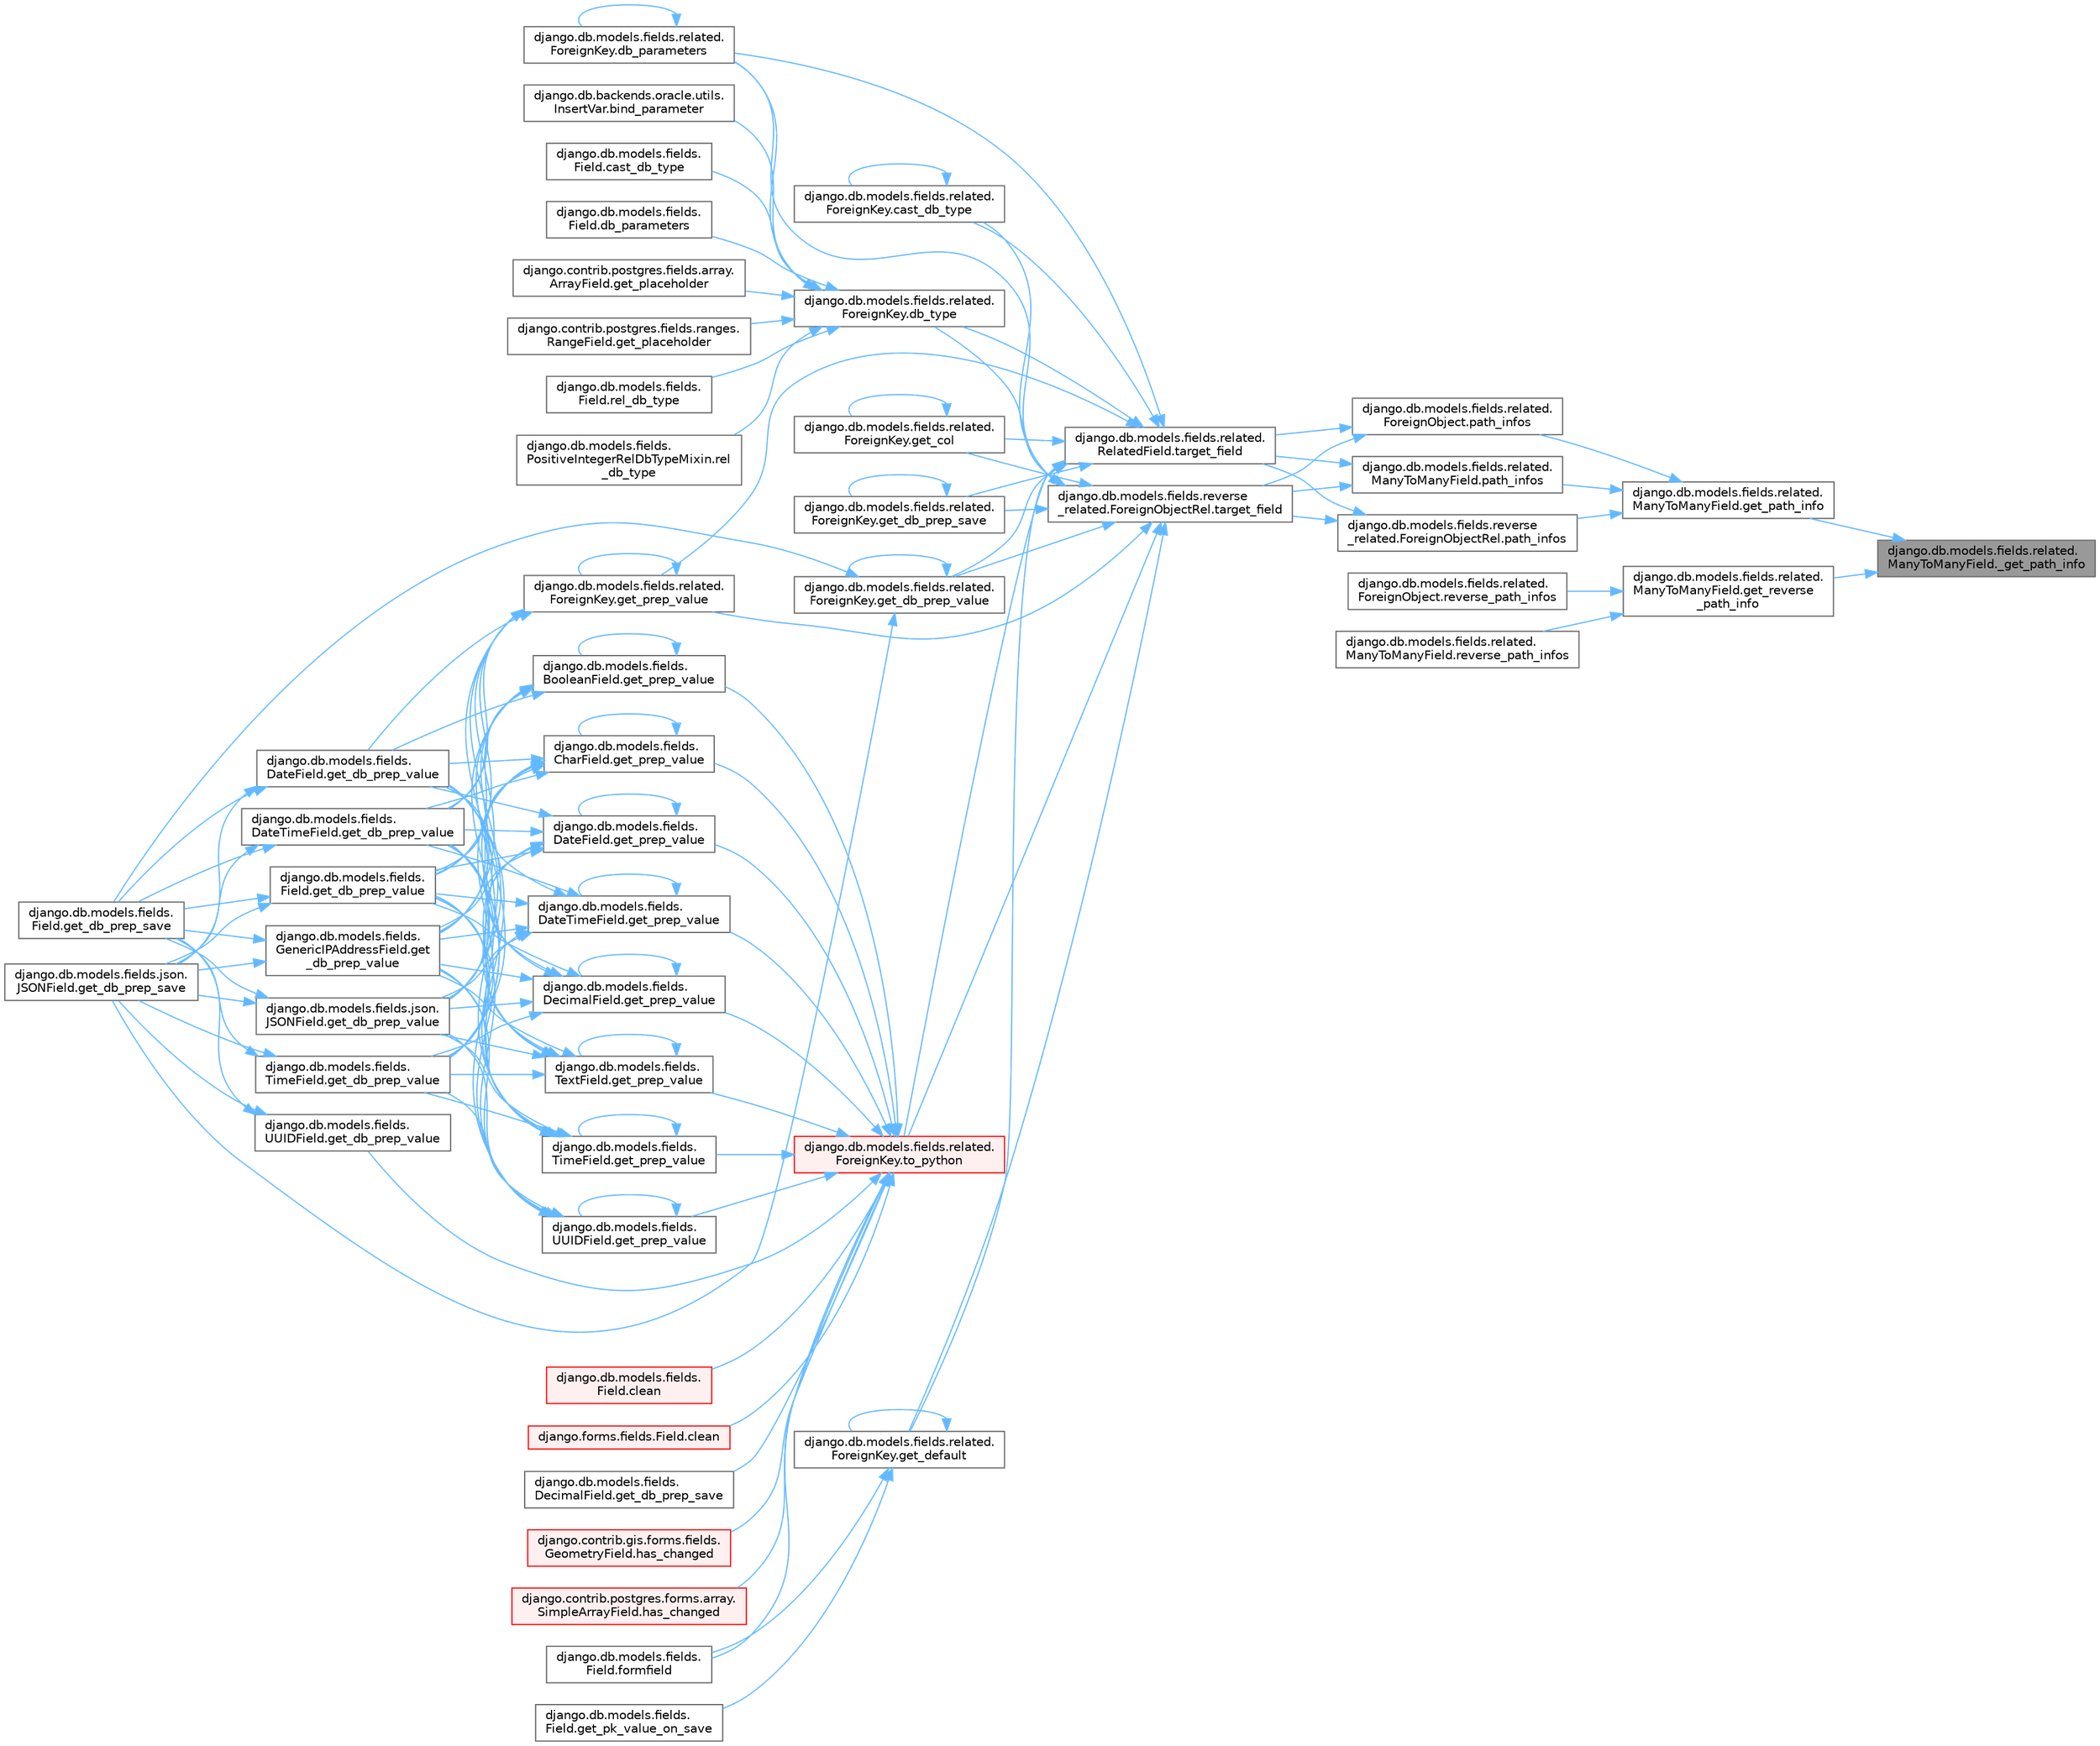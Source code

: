 digraph "django.db.models.fields.related.ManyToManyField._get_path_info"
{
 // LATEX_PDF_SIZE
  bgcolor="transparent";
  edge [fontname=Helvetica,fontsize=10,labelfontname=Helvetica,labelfontsize=10];
  node [fontname=Helvetica,fontsize=10,shape=box,height=0.2,width=0.4];
  rankdir="RL";
  Node1 [id="Node000001",label="django.db.models.fields.related.\lManyToManyField._get_path_info",height=0.2,width=0.4,color="gray40", fillcolor="grey60", style="filled", fontcolor="black",tooltip=" "];
  Node1 -> Node2 [id="edge1_Node000001_Node000002",dir="back",color="steelblue1",style="solid",tooltip=" "];
  Node2 [id="Node000002",label="django.db.models.fields.related.\lManyToManyField.get_path_info",height=0.2,width=0.4,color="grey40", fillcolor="white", style="filled",URL="$classdjango_1_1db_1_1models_1_1fields_1_1related_1_1_many_to_many_field.html#a00b5e442f42e9909a126bc144031f407",tooltip=" "];
  Node2 -> Node3 [id="edge2_Node000002_Node000003",dir="back",color="steelblue1",style="solid",tooltip=" "];
  Node3 [id="Node000003",label="django.db.models.fields.related.\lForeignObject.path_infos",height=0.2,width=0.4,color="grey40", fillcolor="white", style="filled",URL="$classdjango_1_1db_1_1models_1_1fields_1_1related_1_1_foreign_object.html#ac56ab05ff73c3c6f75ac759097d4fda3",tooltip=" "];
  Node3 -> Node4 [id="edge3_Node000003_Node000004",dir="back",color="steelblue1",style="solid",tooltip=" "];
  Node4 [id="Node000004",label="django.db.models.fields.related.\lRelatedField.target_field",height=0.2,width=0.4,color="grey40", fillcolor="white", style="filled",URL="$classdjango_1_1db_1_1models_1_1fields_1_1related_1_1_related_field.html#a029cbf99ddd23283da034c80861467df",tooltip=" "];
  Node4 -> Node5 [id="edge4_Node000004_Node000005",dir="back",color="steelblue1",style="solid",tooltip=" "];
  Node5 [id="Node000005",label="django.db.models.fields.related.\lForeignKey.cast_db_type",height=0.2,width=0.4,color="grey40", fillcolor="white", style="filled",URL="$classdjango_1_1db_1_1models_1_1fields_1_1related_1_1_foreign_key.html#afa6127a4afad5ad58f3cc095411c807c",tooltip=" "];
  Node5 -> Node5 [id="edge5_Node000005_Node000005",dir="back",color="steelblue1",style="solid",tooltip=" "];
  Node4 -> Node6 [id="edge6_Node000004_Node000006",dir="back",color="steelblue1",style="solid",tooltip=" "];
  Node6 [id="Node000006",label="django.db.models.fields.related.\lForeignKey.db_parameters",height=0.2,width=0.4,color="grey40", fillcolor="white", style="filled",URL="$classdjango_1_1db_1_1models_1_1fields_1_1related_1_1_foreign_key.html#a9bb6e97f2ec3c5d303511a5b8f06f372",tooltip=" "];
  Node6 -> Node6 [id="edge7_Node000006_Node000006",dir="back",color="steelblue1",style="solid",tooltip=" "];
  Node4 -> Node7 [id="edge8_Node000004_Node000007",dir="back",color="steelblue1",style="solid",tooltip=" "];
  Node7 [id="Node000007",label="django.db.models.fields.related.\lForeignKey.db_type",height=0.2,width=0.4,color="grey40", fillcolor="white", style="filled",URL="$classdjango_1_1db_1_1models_1_1fields_1_1related_1_1_foreign_key.html#ae18f933ab8dbe059650fbfeb19ceff97",tooltip=" "];
  Node7 -> Node8 [id="edge9_Node000007_Node000008",dir="back",color="steelblue1",style="solid",tooltip=" "];
  Node8 [id="Node000008",label="django.db.backends.oracle.utils.\lInsertVar.bind_parameter",height=0.2,width=0.4,color="grey40", fillcolor="white", style="filled",URL="$classdjango_1_1db_1_1backends_1_1oracle_1_1utils_1_1_insert_var.html#a6a28fbfb5b953ce33e18cecc2d679ae0",tooltip=" "];
  Node7 -> Node9 [id="edge10_Node000007_Node000009",dir="back",color="steelblue1",style="solid",tooltip=" "];
  Node9 [id="Node000009",label="django.db.models.fields.\lField.cast_db_type",height=0.2,width=0.4,color="grey40", fillcolor="white", style="filled",URL="$classdjango_1_1db_1_1models_1_1fields_1_1_field.html#a1e68c1fb7ad84a2f313ff88c79c9a094",tooltip=" "];
  Node7 -> Node10 [id="edge11_Node000007_Node000010",dir="back",color="steelblue1",style="solid",tooltip=" "];
  Node10 [id="Node000010",label="django.db.models.fields.\lField.db_parameters",height=0.2,width=0.4,color="grey40", fillcolor="white", style="filled",URL="$classdjango_1_1db_1_1models_1_1fields_1_1_field.html#a19d09ceca32fdb237ec7737d9c1c0374",tooltip=" "];
  Node7 -> Node6 [id="edge12_Node000007_Node000006",dir="back",color="steelblue1",style="solid",tooltip=" "];
  Node7 -> Node11 [id="edge13_Node000007_Node000011",dir="back",color="steelblue1",style="solid",tooltip=" "];
  Node11 [id="Node000011",label="django.contrib.postgres.fields.array.\lArrayField.get_placeholder",height=0.2,width=0.4,color="grey40", fillcolor="white", style="filled",URL="$classdjango_1_1contrib_1_1postgres_1_1fields_1_1array_1_1_array_field.html#ad9cd434b57888afa1eed280bee05e731",tooltip=" "];
  Node7 -> Node12 [id="edge14_Node000007_Node000012",dir="back",color="steelblue1",style="solid",tooltip=" "];
  Node12 [id="Node000012",label="django.contrib.postgres.fields.ranges.\lRangeField.get_placeholder",height=0.2,width=0.4,color="grey40", fillcolor="white", style="filled",URL="$classdjango_1_1contrib_1_1postgres_1_1fields_1_1ranges_1_1_range_field.html#a83b2e6d873b86981d8e9127a47577b23",tooltip=" "];
  Node7 -> Node13 [id="edge15_Node000007_Node000013",dir="back",color="steelblue1",style="solid",tooltip=" "];
  Node13 [id="Node000013",label="django.db.models.fields.\lField.rel_db_type",height=0.2,width=0.4,color="grey40", fillcolor="white", style="filled",URL="$classdjango_1_1db_1_1models_1_1fields_1_1_field.html#a4a4dd7ca21dbe339ae3a8d043d4bb14c",tooltip=" "];
  Node7 -> Node14 [id="edge16_Node000007_Node000014",dir="back",color="steelblue1",style="solid",tooltip=" "];
  Node14 [id="Node000014",label="django.db.models.fields.\lPositiveIntegerRelDbTypeMixin.rel\l_db_type",height=0.2,width=0.4,color="grey40", fillcolor="white", style="filled",URL="$classdjango_1_1db_1_1models_1_1fields_1_1_positive_integer_rel_db_type_mixin.html#adc2e4fd7a7ddc7f72160d59f8743a864",tooltip=" "];
  Node4 -> Node15 [id="edge17_Node000004_Node000015",dir="back",color="steelblue1",style="solid",tooltip=" "];
  Node15 [id="Node000015",label="django.db.models.fields.related.\lForeignKey.get_col",height=0.2,width=0.4,color="grey40", fillcolor="white", style="filled",URL="$classdjango_1_1db_1_1models_1_1fields_1_1related_1_1_foreign_key.html#ac25426452a798ecddc7124eeea142235",tooltip=" "];
  Node15 -> Node15 [id="edge18_Node000015_Node000015",dir="back",color="steelblue1",style="solid",tooltip=" "];
  Node4 -> Node16 [id="edge19_Node000004_Node000016",dir="back",color="steelblue1",style="solid",tooltip=" "];
  Node16 [id="Node000016",label="django.db.models.fields.related.\lForeignKey.get_db_prep_save",height=0.2,width=0.4,color="grey40", fillcolor="white", style="filled",URL="$classdjango_1_1db_1_1models_1_1fields_1_1related_1_1_foreign_key.html#a834be582dca2f9e9f9f76175e85784b8",tooltip=" "];
  Node16 -> Node16 [id="edge20_Node000016_Node000016",dir="back",color="steelblue1",style="solid",tooltip=" "];
  Node4 -> Node17 [id="edge21_Node000004_Node000017",dir="back",color="steelblue1",style="solid",tooltip=" "];
  Node17 [id="Node000017",label="django.db.models.fields.related.\lForeignKey.get_db_prep_value",height=0.2,width=0.4,color="grey40", fillcolor="white", style="filled",URL="$classdjango_1_1db_1_1models_1_1fields_1_1related_1_1_foreign_key.html#a969cd73da211d4bd83cb874fd3507e9f",tooltip=" "];
  Node17 -> Node18 [id="edge22_Node000017_Node000018",dir="back",color="steelblue1",style="solid",tooltip=" "];
  Node18 [id="Node000018",label="django.db.models.fields.\lField.get_db_prep_save",height=0.2,width=0.4,color="grey40", fillcolor="white", style="filled",URL="$classdjango_1_1db_1_1models_1_1fields_1_1_field.html#a6ffbf587320e79a62a40af031183c2f2",tooltip=" "];
  Node17 -> Node19 [id="edge23_Node000017_Node000019",dir="back",color="steelblue1",style="solid",tooltip=" "];
  Node19 [id="Node000019",label="django.db.models.fields.json.\lJSONField.get_db_prep_save",height=0.2,width=0.4,color="grey40", fillcolor="white", style="filled",URL="$classdjango_1_1db_1_1models_1_1fields_1_1json_1_1_j_s_o_n_field.html#ab7a67887e20c9c31871531e607b2a133",tooltip=" "];
  Node17 -> Node17 [id="edge24_Node000017_Node000017",dir="back",color="steelblue1",style="solid",tooltip=" "];
  Node4 -> Node20 [id="edge25_Node000004_Node000020",dir="back",color="steelblue1",style="solid",tooltip=" "];
  Node20 [id="Node000020",label="django.db.models.fields.related.\lForeignKey.get_default",height=0.2,width=0.4,color="grey40", fillcolor="white", style="filled",URL="$classdjango_1_1db_1_1models_1_1fields_1_1related_1_1_foreign_key.html#ae5acaba7c9c6c2b46a8ccae9d760d247",tooltip=" "];
  Node20 -> Node21 [id="edge26_Node000020_Node000021",dir="back",color="steelblue1",style="solid",tooltip=" "];
  Node21 [id="Node000021",label="django.db.models.fields.\lField.formfield",height=0.2,width=0.4,color="grey40", fillcolor="white", style="filled",URL="$classdjango_1_1db_1_1models_1_1fields_1_1_field.html#a1822195647a4e308ad17ccbeab6ea120",tooltip=" "];
  Node20 -> Node20 [id="edge27_Node000020_Node000020",dir="back",color="steelblue1",style="solid",tooltip=" "];
  Node20 -> Node22 [id="edge28_Node000020_Node000022",dir="back",color="steelblue1",style="solid",tooltip=" "];
  Node22 [id="Node000022",label="django.db.models.fields.\lField.get_pk_value_on_save",height=0.2,width=0.4,color="grey40", fillcolor="white", style="filled",URL="$classdjango_1_1db_1_1models_1_1fields_1_1_field.html#a245fcb3f231ff99678847ac2c75f7e3f",tooltip=" "];
  Node4 -> Node23 [id="edge29_Node000004_Node000023",dir="back",color="steelblue1",style="solid",tooltip=" "];
  Node23 [id="Node000023",label="django.db.models.fields.related.\lForeignKey.get_prep_value",height=0.2,width=0.4,color="grey40", fillcolor="white", style="filled",URL="$classdjango_1_1db_1_1models_1_1fields_1_1related_1_1_foreign_key.html#a378a951ff4be6f40df598f0b1d4c214e",tooltip=" "];
  Node23 -> Node24 [id="edge30_Node000023_Node000024",dir="back",color="steelblue1",style="solid",tooltip=" "];
  Node24 [id="Node000024",label="django.db.models.fields.\lDateField.get_db_prep_value",height=0.2,width=0.4,color="grey40", fillcolor="white", style="filled",URL="$classdjango_1_1db_1_1models_1_1fields_1_1_date_field.html#ad6d292b396a9f068e57a55dbcce353aa",tooltip=" "];
  Node24 -> Node18 [id="edge31_Node000024_Node000018",dir="back",color="steelblue1",style="solid",tooltip=" "];
  Node24 -> Node19 [id="edge32_Node000024_Node000019",dir="back",color="steelblue1",style="solid",tooltip=" "];
  Node23 -> Node25 [id="edge33_Node000023_Node000025",dir="back",color="steelblue1",style="solid",tooltip=" "];
  Node25 [id="Node000025",label="django.db.models.fields.\lDateTimeField.get_db_prep_value",height=0.2,width=0.4,color="grey40", fillcolor="white", style="filled",URL="$classdjango_1_1db_1_1models_1_1fields_1_1_date_time_field.html#ace937a98f687ea3399d88de4eddec0b8",tooltip=" "];
  Node25 -> Node18 [id="edge34_Node000025_Node000018",dir="back",color="steelblue1",style="solid",tooltip=" "];
  Node25 -> Node19 [id="edge35_Node000025_Node000019",dir="back",color="steelblue1",style="solid",tooltip=" "];
  Node23 -> Node26 [id="edge36_Node000023_Node000026",dir="back",color="steelblue1",style="solid",tooltip=" "];
  Node26 [id="Node000026",label="django.db.models.fields.\lField.get_db_prep_value",height=0.2,width=0.4,color="grey40", fillcolor="white", style="filled",URL="$classdjango_1_1db_1_1models_1_1fields_1_1_field.html#a27b39e33c87cb9d48a2cc249a66459c3",tooltip=" "];
  Node26 -> Node18 [id="edge37_Node000026_Node000018",dir="back",color="steelblue1",style="solid",tooltip=" "];
  Node26 -> Node19 [id="edge38_Node000026_Node000019",dir="back",color="steelblue1",style="solid",tooltip=" "];
  Node23 -> Node27 [id="edge39_Node000023_Node000027",dir="back",color="steelblue1",style="solid",tooltip=" "];
  Node27 [id="Node000027",label="django.db.models.fields.\lGenericIPAddressField.get\l_db_prep_value",height=0.2,width=0.4,color="grey40", fillcolor="white", style="filled",URL="$classdjango_1_1db_1_1models_1_1fields_1_1_generic_i_p_address_field.html#a0833bb7fa4f729102000a775edc0f4a9",tooltip=" "];
  Node27 -> Node18 [id="edge40_Node000027_Node000018",dir="back",color="steelblue1",style="solid",tooltip=" "];
  Node27 -> Node19 [id="edge41_Node000027_Node000019",dir="back",color="steelblue1",style="solid",tooltip=" "];
  Node23 -> Node28 [id="edge42_Node000023_Node000028",dir="back",color="steelblue1",style="solid",tooltip=" "];
  Node28 [id="Node000028",label="django.db.models.fields.json.\lJSONField.get_db_prep_value",height=0.2,width=0.4,color="grey40", fillcolor="white", style="filled",URL="$classdjango_1_1db_1_1models_1_1fields_1_1json_1_1_j_s_o_n_field.html#ad89498c756bc8ae7f6e98ca5b7eb5184",tooltip=" "];
  Node28 -> Node18 [id="edge43_Node000028_Node000018",dir="back",color="steelblue1",style="solid",tooltip=" "];
  Node28 -> Node19 [id="edge44_Node000028_Node000019",dir="back",color="steelblue1",style="solid",tooltip=" "];
  Node23 -> Node29 [id="edge45_Node000023_Node000029",dir="back",color="steelblue1",style="solid",tooltip=" "];
  Node29 [id="Node000029",label="django.db.models.fields.\lTimeField.get_db_prep_value",height=0.2,width=0.4,color="grey40", fillcolor="white", style="filled",URL="$classdjango_1_1db_1_1models_1_1fields_1_1_time_field.html#ac736cd2c62828e3dbee00ff6bae39e84",tooltip=" "];
  Node29 -> Node18 [id="edge46_Node000029_Node000018",dir="back",color="steelblue1",style="solid",tooltip=" "];
  Node29 -> Node19 [id="edge47_Node000029_Node000019",dir="back",color="steelblue1",style="solid",tooltip=" "];
  Node23 -> Node23 [id="edge48_Node000023_Node000023",dir="back",color="steelblue1",style="solid",tooltip=" "];
  Node4 -> Node30 [id="edge49_Node000004_Node000030",dir="back",color="steelblue1",style="solid",tooltip=" "];
  Node30 [id="Node000030",label="django.db.models.fields.related.\lForeignKey.to_python",height=0.2,width=0.4,color="red", fillcolor="#FFF0F0", style="filled",URL="$classdjango_1_1db_1_1models_1_1fields_1_1related_1_1_foreign_key.html#aeb79ec9107f1511eca2fc20b374f1fc1",tooltip=" "];
  Node30 -> Node31 [id="edge50_Node000030_Node000031",dir="back",color="steelblue1",style="solid",tooltip=" "];
  Node31 [id="Node000031",label="django.db.models.fields.\lField.clean",height=0.2,width=0.4,color="red", fillcolor="#FFF0F0", style="filled",URL="$classdjango_1_1db_1_1models_1_1fields_1_1_field.html#a4882fa20e9148ee8315b937e9cea41bf",tooltip=" "];
  Node30 -> Node622 [id="edge51_Node000030_Node000622",dir="back",color="steelblue1",style="solid",tooltip=" "];
  Node622 [id="Node000622",label="django.forms.fields.Field.clean",height=0.2,width=0.4,color="red", fillcolor="#FFF0F0", style="filled",URL="$classdjango_1_1forms_1_1fields_1_1_field.html#aee75acad433887bd31c6f298ebd77195",tooltip=" "];
  Node30 -> Node21 [id="edge52_Node000030_Node000021",dir="back",color="steelblue1",style="solid",tooltip=" "];
  Node30 -> Node3163 [id="edge53_Node000030_Node003163",dir="back",color="steelblue1",style="solid",tooltip=" "];
  Node3163 [id="Node003163",label="django.db.models.fields.\lDecimalField.get_db_prep_save",height=0.2,width=0.4,color="grey40", fillcolor="white", style="filled",URL="$classdjango_1_1db_1_1models_1_1fields_1_1_decimal_field.html#a46667b50c85f0b4a6cb777431017fc3a",tooltip=" "];
  Node30 -> Node3164 [id="edge54_Node000030_Node003164",dir="back",color="steelblue1",style="solid",tooltip=" "];
  Node3164 [id="Node003164",label="django.db.models.fields.\lUUIDField.get_db_prep_value",height=0.2,width=0.4,color="grey40", fillcolor="white", style="filled",URL="$classdjango_1_1db_1_1models_1_1fields_1_1_u_u_i_d_field.html#a386f708cbcae8153a01c6bc4fde97203",tooltip=" "];
  Node3164 -> Node18 [id="edge55_Node003164_Node000018",dir="back",color="steelblue1",style="solid",tooltip=" "];
  Node3164 -> Node19 [id="edge56_Node003164_Node000019",dir="back",color="steelblue1",style="solid",tooltip=" "];
  Node30 -> Node3165 [id="edge57_Node000030_Node003165",dir="back",color="steelblue1",style="solid",tooltip=" "];
  Node3165 [id="Node003165",label="django.db.models.fields.\lBooleanField.get_prep_value",height=0.2,width=0.4,color="grey40", fillcolor="white", style="filled",URL="$classdjango_1_1db_1_1models_1_1fields_1_1_boolean_field.html#a2c76f741d494c42b977fea4db757b224",tooltip=" "];
  Node3165 -> Node24 [id="edge58_Node003165_Node000024",dir="back",color="steelblue1",style="solid",tooltip=" "];
  Node3165 -> Node25 [id="edge59_Node003165_Node000025",dir="back",color="steelblue1",style="solid",tooltip=" "];
  Node3165 -> Node26 [id="edge60_Node003165_Node000026",dir="back",color="steelblue1",style="solid",tooltip=" "];
  Node3165 -> Node27 [id="edge61_Node003165_Node000027",dir="back",color="steelblue1",style="solid",tooltip=" "];
  Node3165 -> Node28 [id="edge62_Node003165_Node000028",dir="back",color="steelblue1",style="solid",tooltip=" "];
  Node3165 -> Node29 [id="edge63_Node003165_Node000029",dir="back",color="steelblue1",style="solid",tooltip=" "];
  Node3165 -> Node3165 [id="edge64_Node003165_Node003165",dir="back",color="steelblue1",style="solid",tooltip=" "];
  Node30 -> Node3166 [id="edge65_Node000030_Node003166",dir="back",color="steelblue1",style="solid",tooltip=" "];
  Node3166 [id="Node003166",label="django.db.models.fields.\lCharField.get_prep_value",height=0.2,width=0.4,color="grey40", fillcolor="white", style="filled",URL="$classdjango_1_1db_1_1models_1_1fields_1_1_char_field.html#a586dde4bef09b94f15ca3b7a3b616a12",tooltip=" "];
  Node3166 -> Node24 [id="edge66_Node003166_Node000024",dir="back",color="steelblue1",style="solid",tooltip=" "];
  Node3166 -> Node25 [id="edge67_Node003166_Node000025",dir="back",color="steelblue1",style="solid",tooltip=" "];
  Node3166 -> Node26 [id="edge68_Node003166_Node000026",dir="back",color="steelblue1",style="solid",tooltip=" "];
  Node3166 -> Node27 [id="edge69_Node003166_Node000027",dir="back",color="steelblue1",style="solid",tooltip=" "];
  Node3166 -> Node28 [id="edge70_Node003166_Node000028",dir="back",color="steelblue1",style="solid",tooltip=" "];
  Node3166 -> Node29 [id="edge71_Node003166_Node000029",dir="back",color="steelblue1",style="solid",tooltip=" "];
  Node3166 -> Node3166 [id="edge72_Node003166_Node003166",dir="back",color="steelblue1",style="solid",tooltip=" "];
  Node30 -> Node3167 [id="edge73_Node000030_Node003167",dir="back",color="steelblue1",style="solid",tooltip=" "];
  Node3167 [id="Node003167",label="django.db.models.fields.\lDateField.get_prep_value",height=0.2,width=0.4,color="grey40", fillcolor="white", style="filled",URL="$classdjango_1_1db_1_1models_1_1fields_1_1_date_field.html#a17fd388efd6c1cc24e4daa2838936247",tooltip=" "];
  Node3167 -> Node24 [id="edge74_Node003167_Node000024",dir="back",color="steelblue1",style="solid",tooltip=" "];
  Node3167 -> Node25 [id="edge75_Node003167_Node000025",dir="back",color="steelblue1",style="solid",tooltip=" "];
  Node3167 -> Node26 [id="edge76_Node003167_Node000026",dir="back",color="steelblue1",style="solid",tooltip=" "];
  Node3167 -> Node27 [id="edge77_Node003167_Node000027",dir="back",color="steelblue1",style="solid",tooltip=" "];
  Node3167 -> Node28 [id="edge78_Node003167_Node000028",dir="back",color="steelblue1",style="solid",tooltip=" "];
  Node3167 -> Node29 [id="edge79_Node003167_Node000029",dir="back",color="steelblue1",style="solid",tooltip=" "];
  Node3167 -> Node3167 [id="edge80_Node003167_Node003167",dir="back",color="steelblue1",style="solid",tooltip=" "];
  Node30 -> Node1893 [id="edge81_Node000030_Node001893",dir="back",color="steelblue1",style="solid",tooltip=" "];
  Node1893 [id="Node001893",label="django.db.models.fields.\lDateTimeField.get_prep_value",height=0.2,width=0.4,color="grey40", fillcolor="white", style="filled",URL="$classdjango_1_1db_1_1models_1_1fields_1_1_date_time_field.html#a96b7b4c4a2af78523ff88dd95ddde877",tooltip=" "];
  Node1893 -> Node24 [id="edge82_Node001893_Node000024",dir="back",color="steelblue1",style="solid",tooltip=" "];
  Node1893 -> Node25 [id="edge83_Node001893_Node000025",dir="back",color="steelblue1",style="solid",tooltip=" "];
  Node1893 -> Node26 [id="edge84_Node001893_Node000026",dir="back",color="steelblue1",style="solid",tooltip=" "];
  Node1893 -> Node27 [id="edge85_Node001893_Node000027",dir="back",color="steelblue1",style="solid",tooltip=" "];
  Node1893 -> Node28 [id="edge86_Node001893_Node000028",dir="back",color="steelblue1",style="solid",tooltip=" "];
  Node1893 -> Node29 [id="edge87_Node001893_Node000029",dir="back",color="steelblue1",style="solid",tooltip=" "];
  Node1893 -> Node1893 [id="edge88_Node001893_Node001893",dir="back",color="steelblue1",style="solid",tooltip=" "];
  Node30 -> Node3168 [id="edge89_Node000030_Node003168",dir="back",color="steelblue1",style="solid",tooltip=" "];
  Node3168 [id="Node003168",label="django.db.models.fields.\lDecimalField.get_prep_value",height=0.2,width=0.4,color="grey40", fillcolor="white", style="filled",URL="$classdjango_1_1db_1_1models_1_1fields_1_1_decimal_field.html#a1d8d3b60ca856194a27f246557cdded5",tooltip=" "];
  Node3168 -> Node24 [id="edge90_Node003168_Node000024",dir="back",color="steelblue1",style="solid",tooltip=" "];
  Node3168 -> Node25 [id="edge91_Node003168_Node000025",dir="back",color="steelblue1",style="solid",tooltip=" "];
  Node3168 -> Node26 [id="edge92_Node003168_Node000026",dir="back",color="steelblue1",style="solid",tooltip=" "];
  Node3168 -> Node27 [id="edge93_Node003168_Node000027",dir="back",color="steelblue1",style="solid",tooltip=" "];
  Node3168 -> Node28 [id="edge94_Node003168_Node000028",dir="back",color="steelblue1",style="solid",tooltip=" "];
  Node3168 -> Node29 [id="edge95_Node003168_Node000029",dir="back",color="steelblue1",style="solid",tooltip=" "];
  Node3168 -> Node3168 [id="edge96_Node003168_Node003168",dir="back",color="steelblue1",style="solid",tooltip=" "];
  Node30 -> Node3169 [id="edge97_Node000030_Node003169",dir="back",color="steelblue1",style="solid",tooltip=" "];
  Node3169 [id="Node003169",label="django.db.models.fields.\lTextField.get_prep_value",height=0.2,width=0.4,color="grey40", fillcolor="white", style="filled",URL="$classdjango_1_1db_1_1models_1_1fields_1_1_text_field.html#aa6f1c919bfc7cb7571f98e02c585ade9",tooltip=" "];
  Node3169 -> Node24 [id="edge98_Node003169_Node000024",dir="back",color="steelblue1",style="solid",tooltip=" "];
  Node3169 -> Node25 [id="edge99_Node003169_Node000025",dir="back",color="steelblue1",style="solid",tooltip=" "];
  Node3169 -> Node26 [id="edge100_Node003169_Node000026",dir="back",color="steelblue1",style="solid",tooltip=" "];
  Node3169 -> Node27 [id="edge101_Node003169_Node000027",dir="back",color="steelblue1",style="solid",tooltip=" "];
  Node3169 -> Node28 [id="edge102_Node003169_Node000028",dir="back",color="steelblue1",style="solid",tooltip=" "];
  Node3169 -> Node29 [id="edge103_Node003169_Node000029",dir="back",color="steelblue1",style="solid",tooltip=" "];
  Node3169 -> Node3169 [id="edge104_Node003169_Node003169",dir="back",color="steelblue1",style="solid",tooltip=" "];
  Node30 -> Node3170 [id="edge105_Node000030_Node003170",dir="back",color="steelblue1",style="solid",tooltip=" "];
  Node3170 [id="Node003170",label="django.db.models.fields.\lTimeField.get_prep_value",height=0.2,width=0.4,color="grey40", fillcolor="white", style="filled",URL="$classdjango_1_1db_1_1models_1_1fields_1_1_time_field.html#a66b3f5bd9d463227ddf9205248c05159",tooltip=" "];
  Node3170 -> Node24 [id="edge106_Node003170_Node000024",dir="back",color="steelblue1",style="solid",tooltip=" "];
  Node3170 -> Node25 [id="edge107_Node003170_Node000025",dir="back",color="steelblue1",style="solid",tooltip=" "];
  Node3170 -> Node26 [id="edge108_Node003170_Node000026",dir="back",color="steelblue1",style="solid",tooltip=" "];
  Node3170 -> Node27 [id="edge109_Node003170_Node000027",dir="back",color="steelblue1",style="solid",tooltip=" "];
  Node3170 -> Node28 [id="edge110_Node003170_Node000028",dir="back",color="steelblue1",style="solid",tooltip=" "];
  Node3170 -> Node29 [id="edge111_Node003170_Node000029",dir="back",color="steelblue1",style="solid",tooltip=" "];
  Node3170 -> Node3170 [id="edge112_Node003170_Node003170",dir="back",color="steelblue1",style="solid",tooltip=" "];
  Node30 -> Node3171 [id="edge113_Node000030_Node003171",dir="back",color="steelblue1",style="solid",tooltip=" "];
  Node3171 [id="Node003171",label="django.db.models.fields.\lUUIDField.get_prep_value",height=0.2,width=0.4,color="grey40", fillcolor="white", style="filled",URL="$classdjango_1_1db_1_1models_1_1fields_1_1_u_u_i_d_field.html#ae74a36923ced617bb42f59f725af7410",tooltip=" "];
  Node3171 -> Node24 [id="edge114_Node003171_Node000024",dir="back",color="steelblue1",style="solid",tooltip=" "];
  Node3171 -> Node25 [id="edge115_Node003171_Node000025",dir="back",color="steelblue1",style="solid",tooltip=" "];
  Node3171 -> Node26 [id="edge116_Node003171_Node000026",dir="back",color="steelblue1",style="solid",tooltip=" "];
  Node3171 -> Node27 [id="edge117_Node003171_Node000027",dir="back",color="steelblue1",style="solid",tooltip=" "];
  Node3171 -> Node28 [id="edge118_Node003171_Node000028",dir="back",color="steelblue1",style="solid",tooltip=" "];
  Node3171 -> Node29 [id="edge119_Node003171_Node000029",dir="back",color="steelblue1",style="solid",tooltip=" "];
  Node3171 -> Node3171 [id="edge120_Node003171_Node003171",dir="back",color="steelblue1",style="solid",tooltip=" "];
  Node30 -> Node3172 [id="edge121_Node000030_Node003172",dir="back",color="steelblue1",style="solid",tooltip=" "];
  Node3172 [id="Node003172",label="django.contrib.gis.forms.fields.\lGeometryField.has_changed",height=0.2,width=0.4,color="red", fillcolor="#FFF0F0", style="filled",URL="$classdjango_1_1contrib_1_1gis_1_1forms_1_1fields_1_1_geometry_field.html#a1eea909ca0f411c76fe71d42177c8fdd",tooltip=" "];
  Node30 -> Node3173 [id="edge122_Node000030_Node003173",dir="back",color="steelblue1",style="solid",tooltip=" "];
  Node3173 [id="Node003173",label="django.contrib.postgres.forms.array.\lSimpleArrayField.has_changed",height=0.2,width=0.4,color="red", fillcolor="#FFF0F0", style="filled",URL="$classdjango_1_1contrib_1_1postgres_1_1forms_1_1array_1_1_simple_array_field.html#a20fa97d79dbf5b63dd367112f46a1aed",tooltip=" "];
  Node3 -> Node2716 [id="edge123_Node000003_Node002716",dir="back",color="steelblue1",style="solid",tooltip=" "];
  Node2716 [id="Node002716",label="django.db.models.fields.reverse\l_related.ForeignObjectRel.target_field",height=0.2,width=0.4,color="grey40", fillcolor="white", style="filled",URL="$classdjango_1_1db_1_1models_1_1fields_1_1reverse__related_1_1_foreign_object_rel.html#aad1e27532acd88708c6ef63e1eb944a6",tooltip=" "];
  Node2716 -> Node5 [id="edge124_Node002716_Node000005",dir="back",color="steelblue1",style="solid",tooltip=" "];
  Node2716 -> Node6 [id="edge125_Node002716_Node000006",dir="back",color="steelblue1",style="solid",tooltip=" "];
  Node2716 -> Node7 [id="edge126_Node002716_Node000007",dir="back",color="steelblue1",style="solid",tooltip=" "];
  Node2716 -> Node15 [id="edge127_Node002716_Node000015",dir="back",color="steelblue1",style="solid",tooltip=" "];
  Node2716 -> Node16 [id="edge128_Node002716_Node000016",dir="back",color="steelblue1",style="solid",tooltip=" "];
  Node2716 -> Node17 [id="edge129_Node002716_Node000017",dir="back",color="steelblue1",style="solid",tooltip=" "];
  Node2716 -> Node20 [id="edge130_Node002716_Node000020",dir="back",color="steelblue1",style="solid",tooltip=" "];
  Node2716 -> Node23 [id="edge131_Node002716_Node000023",dir="back",color="steelblue1",style="solid",tooltip=" "];
  Node2716 -> Node30 [id="edge132_Node002716_Node000030",dir="back",color="steelblue1",style="solid",tooltip=" "];
  Node2 -> Node2715 [id="edge133_Node000002_Node002715",dir="back",color="steelblue1",style="solid",tooltip=" "];
  Node2715 [id="Node002715",label="django.db.models.fields.related.\lManyToManyField.path_infos",height=0.2,width=0.4,color="grey40", fillcolor="white", style="filled",URL="$classdjango_1_1db_1_1models_1_1fields_1_1related_1_1_many_to_many_field.html#afde16207bf35abf3eff89094087b3010",tooltip=" "];
  Node2715 -> Node4 [id="edge134_Node002715_Node000004",dir="back",color="steelblue1",style="solid",tooltip=" "];
  Node2715 -> Node2716 [id="edge135_Node002715_Node002716",dir="back",color="steelblue1",style="solid",tooltip=" "];
  Node2 -> Node2717 [id="edge136_Node000002_Node002717",dir="back",color="steelblue1",style="solid",tooltip=" "];
  Node2717 [id="Node002717",label="django.db.models.fields.reverse\l_related.ForeignObjectRel.path_infos",height=0.2,width=0.4,color="grey40", fillcolor="white", style="filled",URL="$classdjango_1_1db_1_1models_1_1fields_1_1reverse__related_1_1_foreign_object_rel.html#a9de088635d49893f812a20db0e2de831",tooltip=" "];
  Node2717 -> Node4 [id="edge137_Node002717_Node000004",dir="back",color="steelblue1",style="solid",tooltip=" "];
  Node2717 -> Node2716 [id="edge138_Node002717_Node002716",dir="back",color="steelblue1",style="solid",tooltip=" "];
  Node1 -> Node3177 [id="edge139_Node000001_Node003177",dir="back",color="steelblue1",style="solid",tooltip=" "];
  Node3177 [id="Node003177",label="django.db.models.fields.related.\lManyToManyField.get_reverse\l_path_info",height=0.2,width=0.4,color="grey40", fillcolor="white", style="filled",URL="$classdjango_1_1db_1_1models_1_1fields_1_1related_1_1_many_to_many_field.html#ab84947ba63bf1afdb835e8c7ba5c6f28",tooltip=" "];
  Node3177 -> Node2805 [id="edge140_Node003177_Node002805",dir="back",color="steelblue1",style="solid",tooltip=" "];
  Node2805 [id="Node002805",label="django.db.models.fields.related.\lForeignObject.reverse_path_infos",height=0.2,width=0.4,color="grey40", fillcolor="white", style="filled",URL="$classdjango_1_1db_1_1models_1_1fields_1_1related_1_1_foreign_object.html#a220ad04c8030a21fcdd7500e7266c430",tooltip=" "];
  Node3177 -> Node2806 [id="edge141_Node003177_Node002806",dir="back",color="steelblue1",style="solid",tooltip=" "];
  Node2806 [id="Node002806",label="django.db.models.fields.related.\lManyToManyField.reverse_path_infos",height=0.2,width=0.4,color="grey40", fillcolor="white", style="filled",URL="$classdjango_1_1db_1_1models_1_1fields_1_1related_1_1_many_to_many_field.html#a33d399c6bf3c14e36be6325640d41f14",tooltip=" "];
}
